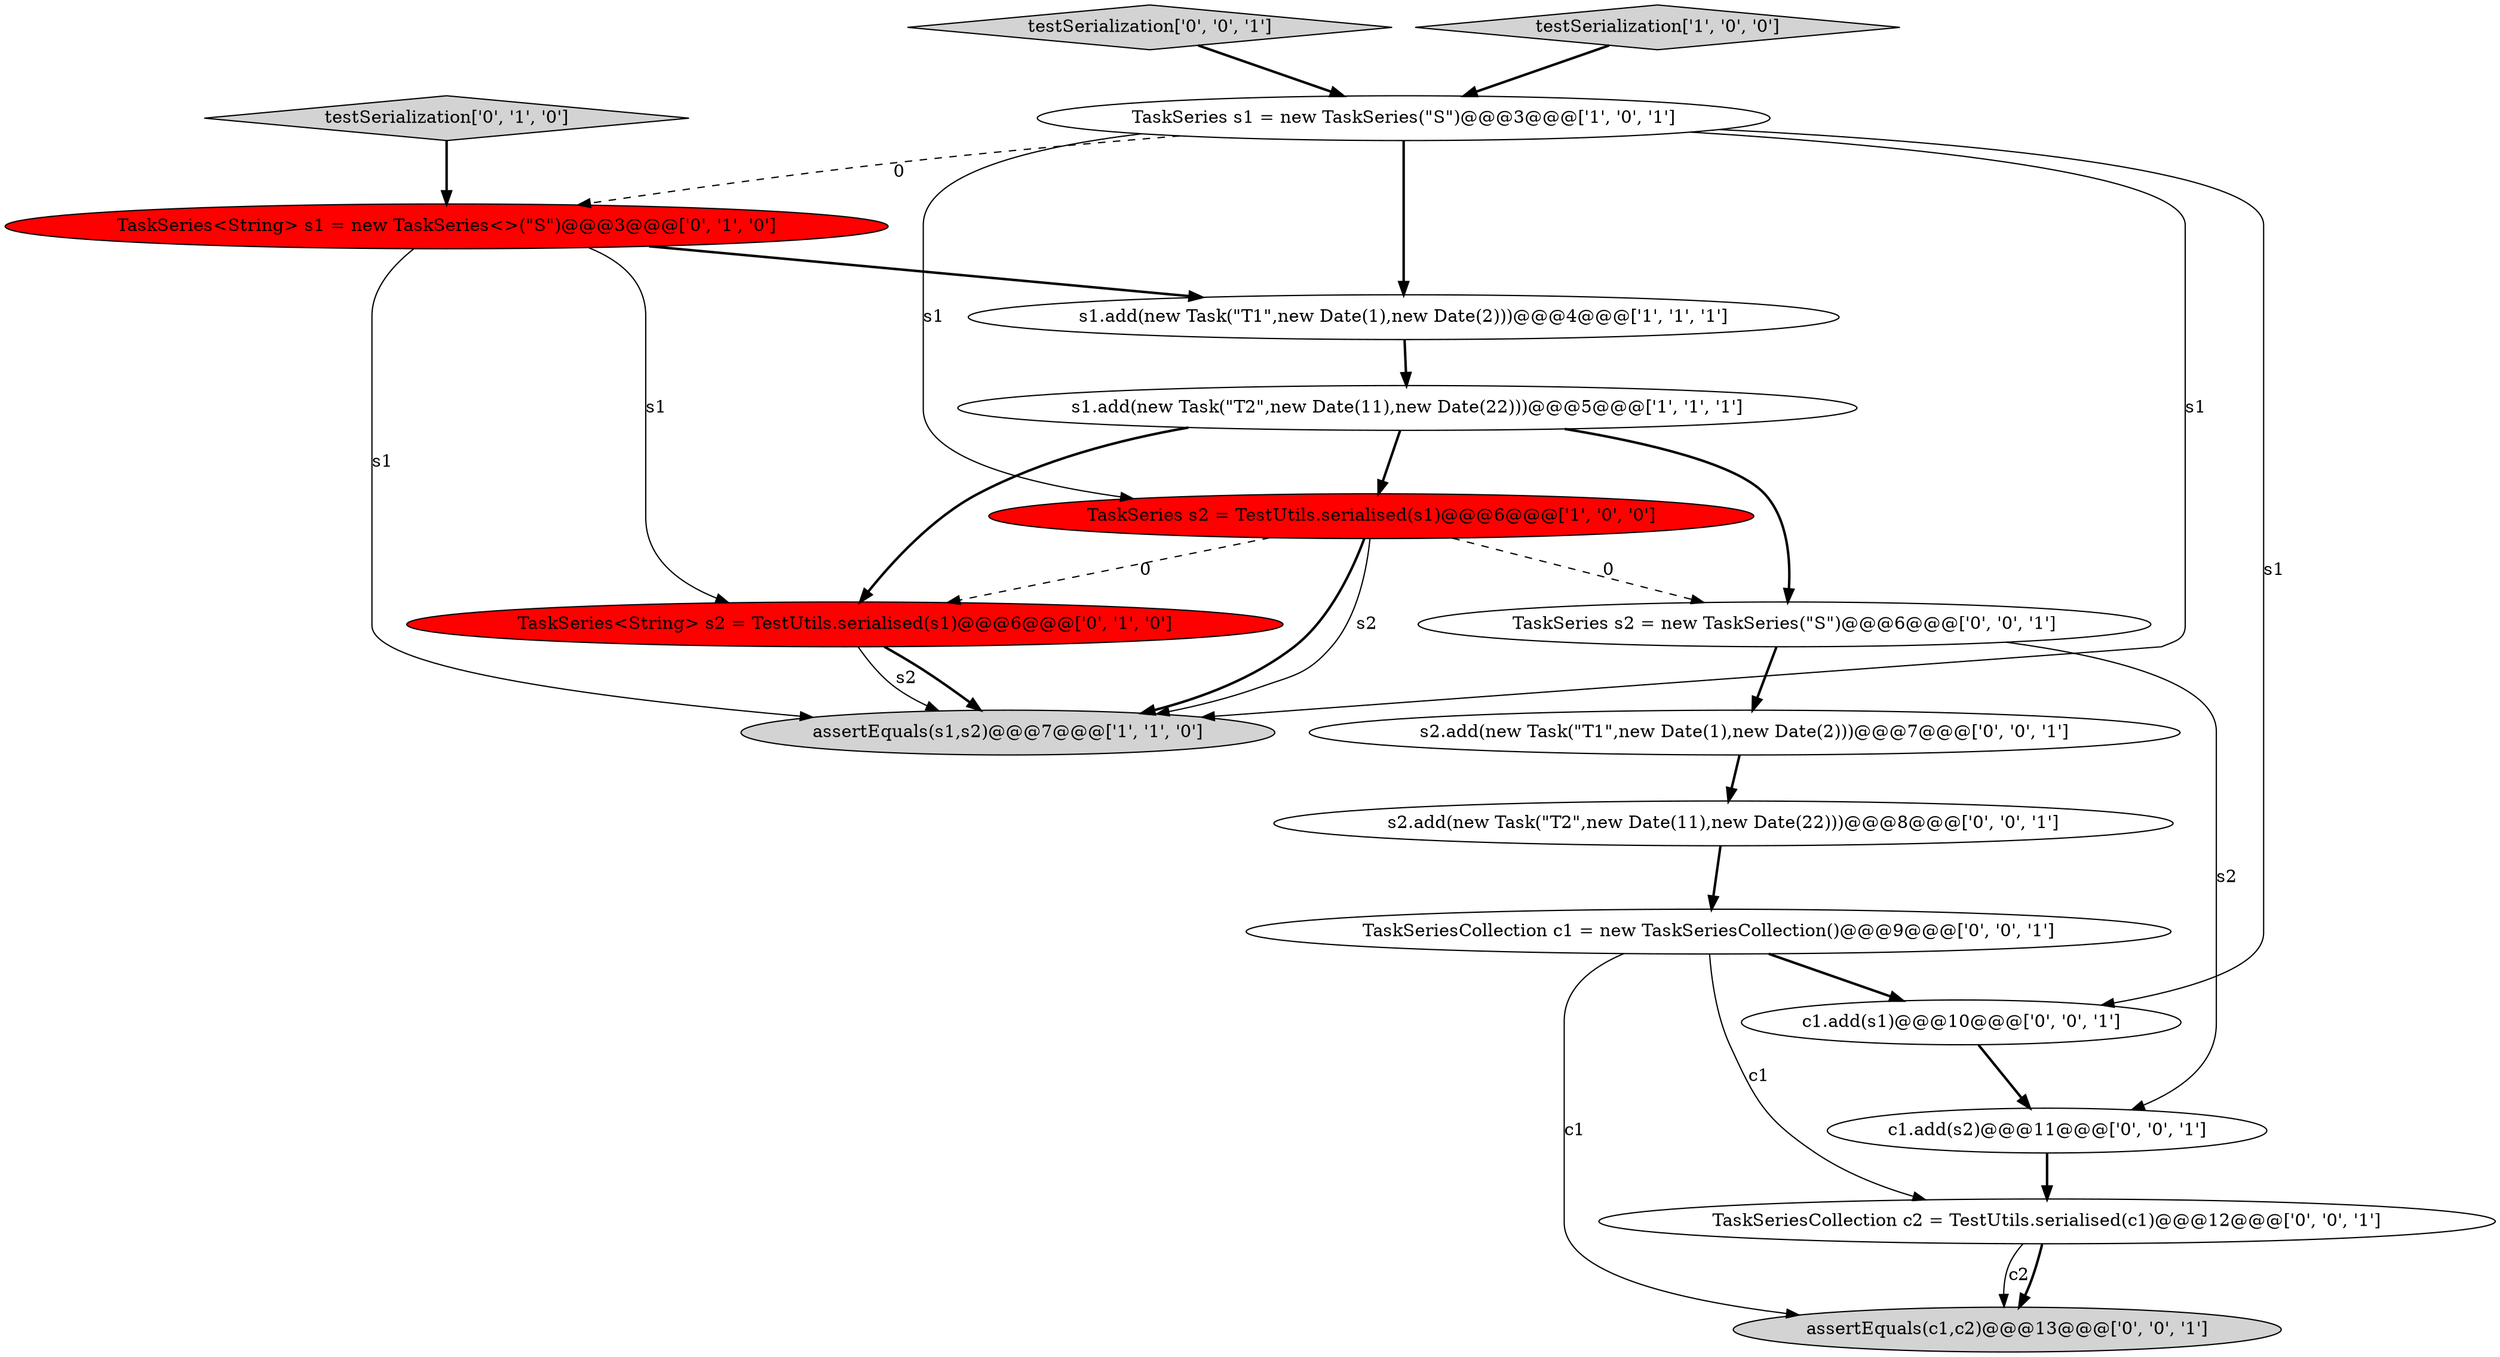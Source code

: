 digraph {
9 [style = filled, label = "testSerialization['0', '0', '1']", fillcolor = lightgray, shape = diamond image = "AAA0AAABBB3BBB"];
16 [style = filled, label = "TaskSeriesCollection c2 = TestUtils.serialised(c1)@@@12@@@['0', '0', '1']", fillcolor = white, shape = ellipse image = "AAA0AAABBB3BBB"];
17 [style = filled, label = "TaskSeriesCollection c1 = new TaskSeriesCollection()@@@9@@@['0', '0', '1']", fillcolor = white, shape = ellipse image = "AAA0AAABBB3BBB"];
13 [style = filled, label = "c1.add(s1)@@@10@@@['0', '0', '1']", fillcolor = white, shape = ellipse image = "AAA0AAABBB3BBB"];
12 [style = filled, label = "assertEquals(c1,c2)@@@13@@@['0', '0', '1']", fillcolor = lightgray, shape = ellipse image = "AAA0AAABBB3BBB"];
7 [style = filled, label = "TaskSeries<String> s2 = TestUtils.serialised(s1)@@@6@@@['0', '1', '0']", fillcolor = red, shape = ellipse image = "AAA1AAABBB2BBB"];
11 [style = filled, label = "s2.add(new Task(\"T1\",new Date(1),new Date(2)))@@@7@@@['0', '0', '1']", fillcolor = white, shape = ellipse image = "AAA0AAABBB3BBB"];
3 [style = filled, label = "TaskSeries s1 = new TaskSeries(\"S\")@@@3@@@['1', '0', '1']", fillcolor = white, shape = ellipse image = "AAA0AAABBB1BBB"];
6 [style = filled, label = "TaskSeries<String> s1 = new TaskSeries<>(\"S\")@@@3@@@['0', '1', '0']", fillcolor = red, shape = ellipse image = "AAA1AAABBB2BBB"];
0 [style = filled, label = "s1.add(new Task(\"T2\",new Date(11),new Date(22)))@@@5@@@['1', '1', '1']", fillcolor = white, shape = ellipse image = "AAA0AAABBB1BBB"];
4 [style = filled, label = "s1.add(new Task(\"T1\",new Date(1),new Date(2)))@@@4@@@['1', '1', '1']", fillcolor = white, shape = ellipse image = "AAA0AAABBB1BBB"];
5 [style = filled, label = "testSerialization['1', '0', '0']", fillcolor = lightgray, shape = diamond image = "AAA0AAABBB1BBB"];
10 [style = filled, label = "s2.add(new Task(\"T2\",new Date(11),new Date(22)))@@@8@@@['0', '0', '1']", fillcolor = white, shape = ellipse image = "AAA0AAABBB3BBB"];
14 [style = filled, label = "TaskSeries s2 = new TaskSeries(\"S\")@@@6@@@['0', '0', '1']", fillcolor = white, shape = ellipse image = "AAA0AAABBB3BBB"];
15 [style = filled, label = "c1.add(s2)@@@11@@@['0', '0', '1']", fillcolor = white, shape = ellipse image = "AAA0AAABBB3BBB"];
8 [style = filled, label = "testSerialization['0', '1', '0']", fillcolor = lightgray, shape = diamond image = "AAA0AAABBB2BBB"];
1 [style = filled, label = "assertEquals(s1,s2)@@@7@@@['1', '1', '0']", fillcolor = lightgray, shape = ellipse image = "AAA0AAABBB1BBB"];
2 [style = filled, label = "TaskSeries s2 = TestUtils.serialised(s1)@@@6@@@['1', '0', '0']", fillcolor = red, shape = ellipse image = "AAA1AAABBB1BBB"];
5->3 [style = bold, label=""];
3->13 [style = solid, label="s1"];
3->6 [style = dashed, label="0"];
7->1 [style = bold, label=""];
2->1 [style = bold, label=""];
17->16 [style = solid, label="c1"];
0->2 [style = bold, label=""];
3->2 [style = solid, label="s1"];
8->6 [style = bold, label=""];
10->17 [style = bold, label=""];
16->12 [style = solid, label="c2"];
2->7 [style = dashed, label="0"];
15->16 [style = bold, label=""];
3->4 [style = bold, label=""];
4->0 [style = bold, label=""];
0->7 [style = bold, label=""];
6->4 [style = bold, label=""];
0->14 [style = bold, label=""];
2->14 [style = dashed, label="0"];
2->1 [style = solid, label="s2"];
7->1 [style = solid, label="s2"];
11->10 [style = bold, label=""];
9->3 [style = bold, label=""];
17->12 [style = solid, label="c1"];
17->13 [style = bold, label=""];
13->15 [style = bold, label=""];
14->15 [style = solid, label="s2"];
6->7 [style = solid, label="s1"];
3->1 [style = solid, label="s1"];
14->11 [style = bold, label=""];
16->12 [style = bold, label=""];
6->1 [style = solid, label="s1"];
}
